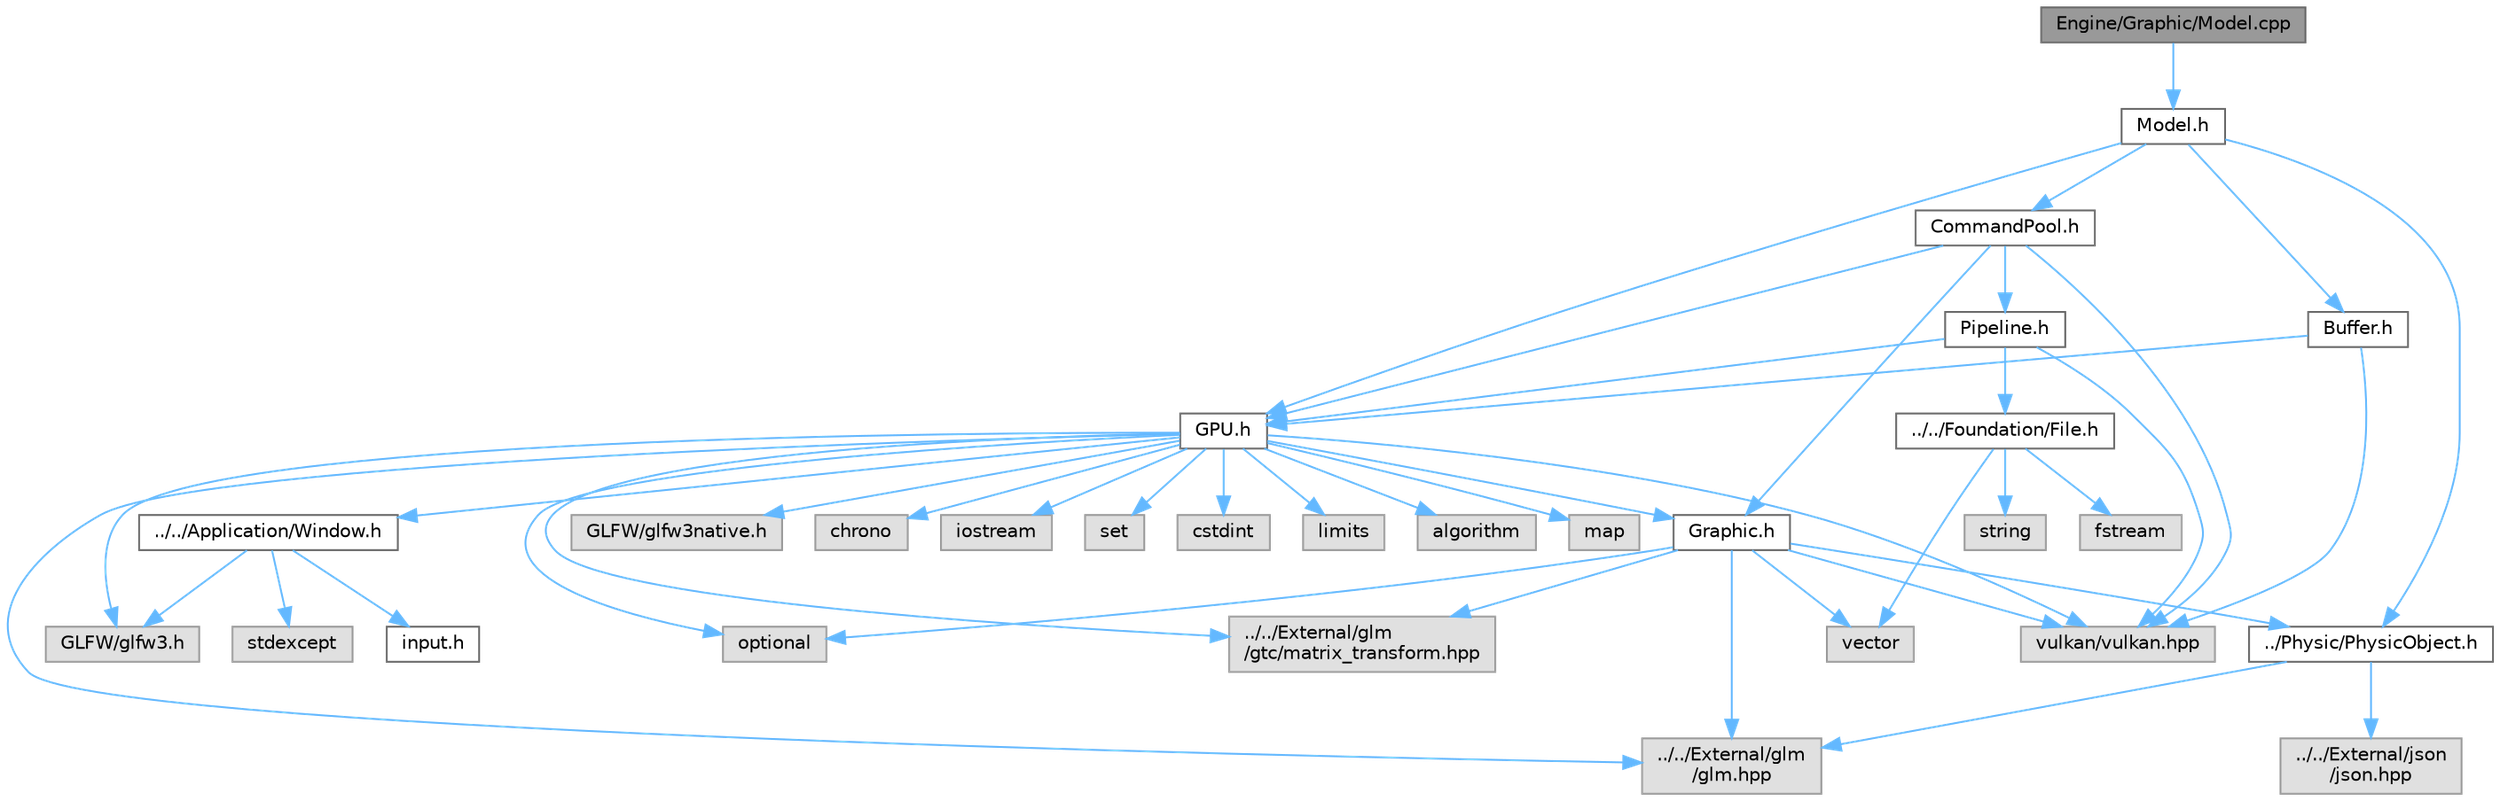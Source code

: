 digraph "Engine/Graphic/Model.cpp"
{
 // LATEX_PDF_SIZE
  bgcolor="transparent";
  edge [fontname=Helvetica,fontsize=10,labelfontname=Helvetica,labelfontsize=10];
  node [fontname=Helvetica,fontsize=10,shape=box,height=0.2,width=0.4];
  Node1 [id="Node000001",label="Engine/Graphic/Model.cpp",height=0.2,width=0.4,color="gray40", fillcolor="grey60", style="filled", fontcolor="black",tooltip=" "];
  Node1 -> Node2 [id="edge1_Node000001_Node000002",color="steelblue1",style="solid",tooltip=" "];
  Node2 [id="Node000002",label="Model.h",height=0.2,width=0.4,color="grey40", fillcolor="white", style="filled",URL="$_model_8h.html",tooltip="Define la clase Model para representar modelos 3D generados a partir de parámetros geométricos."];
  Node2 -> Node3 [id="edge2_Node000002_Node000003",color="steelblue1",style="solid",tooltip=" "];
  Node3 [id="Node000003",label="GPU.h",height=0.2,width=0.4,color="grey40", fillcolor="white", style="filled",URL="$_g_p_u_8h.html",tooltip="Gestiona los recursos de la GPU y la interacción con Vulkan, utilizando la ventana provista."];
  Node3 -> Node4 [id="edge3_Node000003_Node000004",color="steelblue1",style="solid",tooltip=" "];
  Node4 [id="Node000004",label="vulkan/vulkan.hpp",height=0.2,width=0.4,color="grey60", fillcolor="#E0E0E0", style="filled",tooltip=" "];
  Node3 -> Node5 [id="edge4_Node000003_Node000005",color="steelblue1",style="solid",tooltip=" "];
  Node5 [id="Node000005",label="GLFW/glfw3.h",height=0.2,width=0.4,color="grey60", fillcolor="#E0E0E0", style="filled",tooltip=" "];
  Node3 -> Node6 [id="edge5_Node000003_Node000006",color="steelblue1",style="solid",tooltip=" "];
  Node6 [id="Node000006",label="GLFW/glfw3native.h",height=0.2,width=0.4,color="grey60", fillcolor="#E0E0E0", style="filled",tooltip=" "];
  Node3 -> Node7 [id="edge6_Node000003_Node000007",color="steelblue1",style="solid",tooltip=" "];
  Node7 [id="Node000007",label="../../External/glm\l/glm.hpp",height=0.2,width=0.4,color="grey60", fillcolor="#E0E0E0", style="filled",tooltip=" "];
  Node3 -> Node8 [id="edge7_Node000003_Node000008",color="steelblue1",style="solid",tooltip=" "];
  Node8 [id="Node000008",label="../../External/glm\l/gtc/matrix_transform.hpp",height=0.2,width=0.4,color="grey60", fillcolor="#E0E0E0", style="filled",tooltip=" "];
  Node3 -> Node9 [id="edge8_Node000003_Node000009",color="steelblue1",style="solid",tooltip=" "];
  Node9 [id="Node000009",label="chrono",height=0.2,width=0.4,color="grey60", fillcolor="#E0E0E0", style="filled",tooltip=" "];
  Node3 -> Node10 [id="edge9_Node000003_Node000010",color="steelblue1",style="solid",tooltip=" "];
  Node10 [id="Node000010",label="iostream",height=0.2,width=0.4,color="grey60", fillcolor="#E0E0E0", style="filled",tooltip=" "];
  Node3 -> Node11 [id="edge10_Node000003_Node000011",color="steelblue1",style="solid",tooltip=" "];
  Node11 [id="Node000011",label="optional",height=0.2,width=0.4,color="grey60", fillcolor="#E0E0E0", style="filled",tooltip=" "];
  Node3 -> Node12 [id="edge11_Node000003_Node000012",color="steelblue1",style="solid",tooltip=" "];
  Node12 [id="Node000012",label="set",height=0.2,width=0.4,color="grey60", fillcolor="#E0E0E0", style="filled",tooltip=" "];
  Node3 -> Node13 [id="edge12_Node000003_Node000013",color="steelblue1",style="solid",tooltip=" "];
  Node13 [id="Node000013",label="cstdint",height=0.2,width=0.4,color="grey60", fillcolor="#E0E0E0", style="filled",tooltip=" "];
  Node3 -> Node14 [id="edge13_Node000003_Node000014",color="steelblue1",style="solid",tooltip=" "];
  Node14 [id="Node000014",label="limits",height=0.2,width=0.4,color="grey60", fillcolor="#E0E0E0", style="filled",tooltip=" "];
  Node3 -> Node15 [id="edge14_Node000003_Node000015",color="steelblue1",style="solid",tooltip=" "];
  Node15 [id="Node000015",label="algorithm",height=0.2,width=0.4,color="grey60", fillcolor="#E0E0E0", style="filled",tooltip=" "];
  Node3 -> Node16 [id="edge15_Node000003_Node000016",color="steelblue1",style="solid",tooltip=" "];
  Node16 [id="Node000016",label="map",height=0.2,width=0.4,color="grey60", fillcolor="#E0E0E0", style="filled",tooltip=" "];
  Node3 -> Node17 [id="edge16_Node000003_Node000017",color="steelblue1",style="solid",tooltip=" "];
  Node17 [id="Node000017",label="../../Application/Window.h",height=0.2,width=0.4,color="grey40", fillcolor="white", style="filled",URL="$_window_8h.html",tooltip="Define la clase Window para gestionar la ventana y sus eventos."];
  Node17 -> Node5 [id="edge17_Node000017_Node000005",color="steelblue1",style="solid",tooltip=" "];
  Node17 -> Node18 [id="edge18_Node000017_Node000018",color="steelblue1",style="solid",tooltip=" "];
  Node18 [id="Node000018",label="stdexcept",height=0.2,width=0.4,color="grey60", fillcolor="#E0E0E0", style="filled",tooltip=" "];
  Node17 -> Node19 [id="edge19_Node000017_Node000019",color="steelblue1",style="solid",tooltip=" "];
  Node19 [id="Node000019",label="input.h",height=0.2,width=0.4,color="grey40", fillcolor="white", style="filled",URL="$input_8h.html",tooltip="Define acciones de entrada y eventos para la aplicación."];
  Node3 -> Node20 [id="edge20_Node000003_Node000020",color="steelblue1",style="solid",tooltip=" "];
  Node20 [id="Node000020",label="Graphic.h",height=0.2,width=0.4,color="grey40", fillcolor="white", style="filled",URL="$_graphic_8h.html",tooltip="Define las estructuras y constantes utilizadas en la gestión de recursos gráficos con Vulkan."];
  Node20 -> Node4 [id="edge21_Node000020_Node000004",color="steelblue1",style="solid",tooltip=" "];
  Node20 -> Node7 [id="edge22_Node000020_Node000007",color="steelblue1",style="solid",tooltip=" "];
  Node20 -> Node8 [id="edge23_Node000020_Node000008",color="steelblue1",style="solid",tooltip=" "];
  Node20 -> Node11 [id="edge24_Node000020_Node000011",color="steelblue1",style="solid",tooltip=" "];
  Node20 -> Node21 [id="edge25_Node000020_Node000021",color="steelblue1",style="solid",tooltip=" "];
  Node21 [id="Node000021",label="vector",height=0.2,width=0.4,color="grey60", fillcolor="#E0E0E0", style="filled",tooltip=" "];
  Node20 -> Node22 [id="edge26_Node000020_Node000022",color="steelblue1",style="solid",tooltip=" "];
  Node22 [id="Node000022",label="../Physic/PhysicObject.h",height=0.2,width=0.4,color="grey40", fillcolor="white", style="filled",URL="$_physic_object_8h.html",tooltip="Define la clase PhysicObject para representar un objeto físico en la simulación, proporcionando métod..."];
  Node22 -> Node7 [id="edge27_Node000022_Node000007",color="steelblue1",style="solid",tooltip=" "];
  Node22 -> Node23 [id="edge28_Node000022_Node000023",color="steelblue1",style="solid",tooltip=" "];
  Node23 [id="Node000023",label="../../External/json\l/json.hpp",height=0.2,width=0.4,color="grey60", fillcolor="#E0E0E0", style="filled",tooltip=" "];
  Node2 -> Node22 [id="edge29_Node000002_Node000022",color="steelblue1",style="solid",tooltip=" "];
  Node2 -> Node24 [id="edge30_Node000002_Node000024",color="steelblue1",style="solid",tooltip=" "];
  Node24 [id="Node000024",label="CommandPool.h",height=0.2,width=0.4,color="grey40", fillcolor="white", style="filled",URL="$_command_pool_8h.html",tooltip="Gestiona la creación y administración de un pool de comandos para la GPU."];
  Node24 -> Node4 [id="edge31_Node000024_Node000004",color="steelblue1",style="solid",tooltip=" "];
  Node24 -> Node20 [id="edge32_Node000024_Node000020",color="steelblue1",style="solid",tooltip=" "];
  Node24 -> Node3 [id="edge33_Node000024_Node000003",color="steelblue1",style="solid",tooltip=" "];
  Node24 -> Node25 [id="edge34_Node000024_Node000025",color="steelblue1",style="solid",tooltip=" "];
  Node25 [id="Node000025",label="Pipeline.h",height=0.2,width=0.4,color="grey40", fillcolor="white", style="filled",URL="$_pipeline_8h.html",tooltip="Gestiona la creación y configuración del pipeline gráfico de Vulkan."];
  Node25 -> Node4 [id="edge35_Node000025_Node000004",color="steelblue1",style="solid",tooltip=" "];
  Node25 -> Node26 [id="edge36_Node000025_Node000026",color="steelblue1",style="solid",tooltip=" "];
  Node26 [id="Node000026",label="../../Foundation/File.h",height=0.2,width=0.4,color="grey40", fillcolor="white", style="filled",URL="$_file_8h.html",tooltip="Proporciona funcionalidades para la lectura y escritura de archivos, útil para cargar shaders u otros..."];
  Node26 -> Node27 [id="edge37_Node000026_Node000027",color="steelblue1",style="solid",tooltip=" "];
  Node27 [id="Node000027",label="fstream",height=0.2,width=0.4,color="grey60", fillcolor="#E0E0E0", style="filled",tooltip=" "];
  Node26 -> Node28 [id="edge38_Node000026_Node000028",color="steelblue1",style="solid",tooltip=" "];
  Node28 [id="Node000028",label="string",height=0.2,width=0.4,color="grey60", fillcolor="#E0E0E0", style="filled",tooltip=" "];
  Node26 -> Node21 [id="edge39_Node000026_Node000021",color="steelblue1",style="solid",tooltip=" "];
  Node25 -> Node3 [id="edge40_Node000025_Node000003",color="steelblue1",style="solid",tooltip=" "];
  Node2 -> Node29 [id="edge41_Node000002_Node000029",color="steelblue1",style="solid",tooltip=" "];
  Node29 [id="Node000029",label="Buffer.h",height=0.2,width=0.4,color="grey40", fillcolor="white", style="filled",URL="$_buffer_8h.html",tooltip="Gestiona los buffers de Vulkan, permitiendo la creación, mapeo y escritura de datos."];
  Node29 -> Node4 [id="edge42_Node000029_Node000004",color="steelblue1",style="solid",tooltip=" "];
  Node29 -> Node3 [id="edge43_Node000029_Node000003",color="steelblue1",style="solid",tooltip=" "];
}

